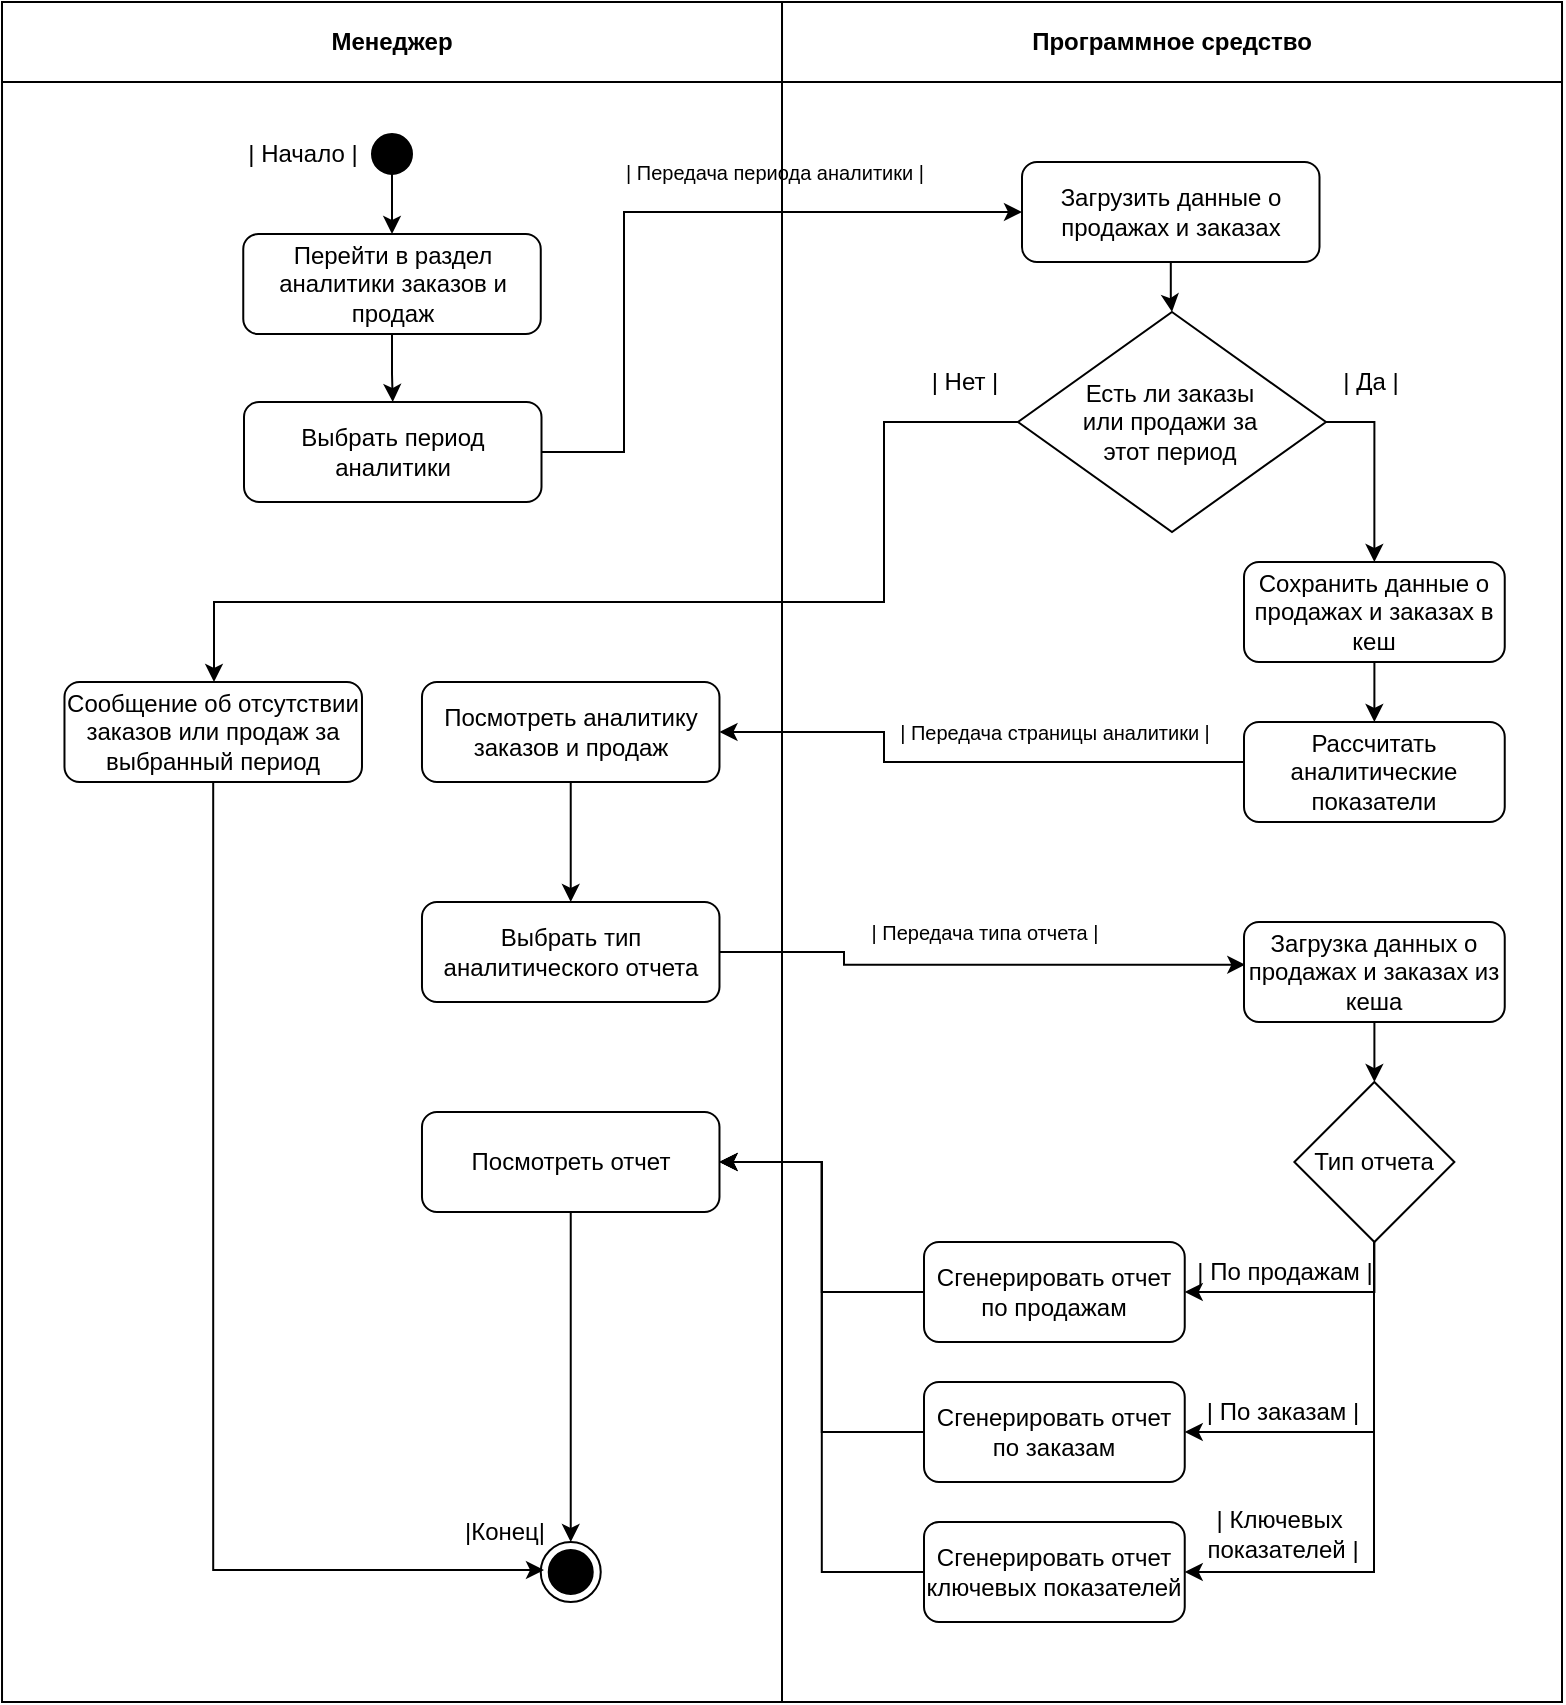 <mxfile version="27.0.6">
  <diagram name="Страница — 1" id="7XzJTnLJ_pEcVFkmM6w7">
    <mxGraphModel dx="257" dy="751" grid="1" gridSize="10" guides="1" tooltips="1" connect="1" arrows="1" fold="1" page="1" pageScale="1" pageWidth="1169" pageHeight="1654" math="0" shadow="0">
      <root>
        <mxCell id="0" />
        <mxCell id="1" parent="0" />
        <mxCell id="G5o4B2oWHST8tVnto6TA-1" value="" style="rounded=0;whiteSpace=wrap;html=1;movable=0;resizable=0;rotatable=0;deletable=0;editable=0;locked=1;connectable=0;" parent="1" vertex="1">
          <mxGeometry x="1169.01" y="40" width="390" height="810" as="geometry" />
        </mxCell>
        <mxCell id="G5o4B2oWHST8tVnto6TA-2" value="&lt;b&gt;Менеджер&lt;/b&gt;" style="rounded=0;whiteSpace=wrap;html=1;movable=0;resizable=0;rotatable=0;deletable=0;editable=0;locked=1;connectable=0;" parent="1" vertex="1">
          <mxGeometry x="1169" width="390" height="40" as="geometry" />
        </mxCell>
        <mxCell id="G5o4B2oWHST8tVnto6TA-105" value="" style="rounded=0;whiteSpace=wrap;html=1;movable=0;resizable=0;rotatable=0;deletable=0;editable=0;locked=1;connectable=0;" parent="1" vertex="1">
          <mxGeometry x="1559.0" y="40" width="390" height="810" as="geometry" />
        </mxCell>
        <mxCell id="G5o4B2oWHST8tVnto6TA-106" value="&lt;b&gt;Программное средство&lt;/b&gt;" style="rounded=0;whiteSpace=wrap;html=1;movable=0;resizable=0;rotatable=0;deletable=0;editable=0;locked=1;connectable=0;" parent="1" vertex="1">
          <mxGeometry x="1559.01" width="390" height="40" as="geometry" />
        </mxCell>
        <mxCell id="G5o4B2oWHST8tVnto6TA-3" style="edgeStyle=orthogonalEdgeStyle;rounded=0;orthogonalLoop=1;jettySize=auto;html=1;entryX=0.5;entryY=0;entryDx=0;entryDy=0;" parent="1" source="G5o4B2oWHST8tVnto6TA-4" target="G5o4B2oWHST8tVnto6TA-6" edge="1">
          <mxGeometry relative="1" as="geometry" />
        </mxCell>
        <mxCell id="G5o4B2oWHST8tVnto6TA-4" value="" style="ellipse;fillColor=strokeColor;html=1;" parent="1" vertex="1">
          <mxGeometry x="1354" y="66" width="20" height="20" as="geometry" />
        </mxCell>
        <mxCell id="G5o4B2oWHST8tVnto6TA-5" style="edgeStyle=orthogonalEdgeStyle;rounded=0;orthogonalLoop=1;jettySize=auto;html=1;entryX=0.5;entryY=0;entryDx=0;entryDy=0;" parent="1" source="G5o4B2oWHST8tVnto6TA-6" target="G5o4B2oWHST8tVnto6TA-9" edge="1">
          <mxGeometry relative="1" as="geometry">
            <mxPoint x="1364" y="196" as="targetPoint" />
          </mxGeometry>
        </mxCell>
        <mxCell id="G5o4B2oWHST8tVnto6TA-108" style="edgeStyle=orthogonalEdgeStyle;rounded=0;orthogonalLoop=1;jettySize=auto;html=1;exitX=1;exitY=0.5;exitDx=0;exitDy=0;entryX=0;entryY=0.5;entryDx=0;entryDy=0;" parent="1" source="G5o4B2oWHST8tVnto6TA-9" target="G5o4B2oWHST8tVnto6TA-107" edge="1">
          <mxGeometry relative="1" as="geometry">
            <Array as="points">
              <mxPoint x="1480" y="225" />
              <mxPoint x="1480" y="105" />
            </Array>
          </mxGeometry>
        </mxCell>
        <mxCell id="G5o4B2oWHST8tVnto6TA-6" value="Перейти в раздел аналитики заказов и продаж" style="rounded=1;whiteSpace=wrap;html=1;" parent="1" vertex="1">
          <mxGeometry x="1289.63" y="116" width="148.75" height="50" as="geometry" />
        </mxCell>
        <mxCell id="G5o4B2oWHST8tVnto6TA-7" value="| Начало |" style="text;html=1;align=center;verticalAlign=middle;resizable=0;points=[];autosize=1;strokeColor=none;fillColor=none;" parent="1" vertex="1">
          <mxGeometry x="1279" y="61" width="80" height="30" as="geometry" />
        </mxCell>
        <mxCell id="G5o4B2oWHST8tVnto6TA-9" value="Выбрать период аналитики" style="rounded=1;whiteSpace=wrap;html=1;" parent="1" vertex="1">
          <mxGeometry x="1290" y="200" width="148.75" height="50" as="geometry" />
        </mxCell>
        <mxCell id="G5o4B2oWHST8tVnto6TA-124" style="edgeStyle=orthogonalEdgeStyle;rounded=0;orthogonalLoop=1;jettySize=auto;html=1;entryX=0.005;entryY=0.427;entryDx=0;entryDy=0;entryPerimeter=0;exitX=1;exitY=0.5;exitDx=0;exitDy=0;" parent="1" source="G5o4B2oWHST8tVnto6TA-13" target="G5o4B2oWHST8tVnto6TA-123" edge="1">
          <mxGeometry relative="1" as="geometry">
            <Array as="points">
              <mxPoint x="1590" y="475" />
              <mxPoint x="1590" y="481" />
            </Array>
          </mxGeometry>
        </mxCell>
        <mxCell id="G5o4B2oWHST8tVnto6TA-13" value="Выбрать тип аналитического отчета" style="rounded=1;whiteSpace=wrap;html=1;" parent="1" vertex="1">
          <mxGeometry x="1378.99" y="450" width="148.75" height="50" as="geometry" />
        </mxCell>
        <mxCell id="G5o4B2oWHST8tVnto6TA-23" style="edgeStyle=orthogonalEdgeStyle;rounded=0;orthogonalLoop=1;jettySize=auto;html=1;entryX=0.5;entryY=0;entryDx=0;entryDy=0;" parent="1" source="G5o4B2oWHST8tVnto6TA-24" target="G5o4B2oWHST8tVnto6TA-25" edge="1">
          <mxGeometry relative="1" as="geometry" />
        </mxCell>
        <mxCell id="G5o4B2oWHST8tVnto6TA-24" value="Посмотреть отчет" style="rounded=1;whiteSpace=wrap;html=1;" parent="1" vertex="1">
          <mxGeometry x="1378.99" y="555" width="148.75" height="50" as="geometry" />
        </mxCell>
        <mxCell id="G5o4B2oWHST8tVnto6TA-25" value="" style="ellipse;html=1;shape=endState;fillColor=strokeColor;" parent="1" vertex="1">
          <mxGeometry x="1438.37" y="770" width="30" height="30" as="geometry" />
        </mxCell>
        <mxCell id="G5o4B2oWHST8tVnto6TA-26" value="|Конец|" style="text;html=1;align=center;verticalAlign=middle;resizable=0;points=[];autosize=1;strokeColor=none;fillColor=none;" parent="1" vertex="1">
          <mxGeometry x="1390.0" y="750" width="60" height="30" as="geometry" />
        </mxCell>
        <mxCell id="G5o4B2oWHST8tVnto6TA-110" style="edgeStyle=orthogonalEdgeStyle;rounded=0;orthogonalLoop=1;jettySize=auto;html=1;entryX=0.5;entryY=0;entryDx=0;entryDy=0;" parent="1" source="G5o4B2oWHST8tVnto6TA-107" target="G5o4B2oWHST8tVnto6TA-111" edge="1">
          <mxGeometry relative="1" as="geometry" />
        </mxCell>
        <mxCell id="G5o4B2oWHST8tVnto6TA-107" value="Загрузить данные о продажах и заказах" style="rounded=1;whiteSpace=wrap;html=1;" parent="1" vertex="1">
          <mxGeometry x="1679" y="80" width="148.75" height="50" as="geometry" />
        </mxCell>
        <mxCell id="G5o4B2oWHST8tVnto6TA-117" style="edgeStyle=orthogonalEdgeStyle;rounded=0;orthogonalLoop=1;jettySize=auto;html=1;entryX=0.5;entryY=0;entryDx=0;entryDy=0;" parent="1" source="G5o4B2oWHST8tVnto6TA-109" target="G5o4B2oWHST8tVnto6TA-116" edge="1">
          <mxGeometry relative="1" as="geometry" />
        </mxCell>
        <mxCell id="G5o4B2oWHST8tVnto6TA-109" value="Сохранить данные о продажах и заказах в кеш" style="rounded=1;whiteSpace=wrap;html=1;" parent="1" vertex="1">
          <mxGeometry x="1790.0" y="280" width="130.37" height="50" as="geometry" />
        </mxCell>
        <mxCell id="G5o4B2oWHST8tVnto6TA-113" style="edgeStyle=orthogonalEdgeStyle;rounded=0;orthogonalLoop=1;jettySize=auto;html=1;entryX=0.5;entryY=0;entryDx=0;entryDy=0;exitX=1;exitY=0.5;exitDx=0;exitDy=0;" parent="1" source="G5o4B2oWHST8tVnto6TA-111" target="G5o4B2oWHST8tVnto6TA-109" edge="1">
          <mxGeometry relative="1" as="geometry" />
        </mxCell>
        <mxCell id="G5o4B2oWHST8tVnto6TA-136" style="edgeStyle=orthogonalEdgeStyle;rounded=0;orthogonalLoop=1;jettySize=auto;html=1;" parent="1" target="G5o4B2oWHST8tVnto6TA-135" edge="1">
          <mxGeometry relative="1" as="geometry">
            <mxPoint x="1680" y="210" as="sourcePoint" />
            <Array as="points">
              <mxPoint x="1610" y="210" />
              <mxPoint x="1610" y="300" />
              <mxPoint x="1275" y="300" />
            </Array>
          </mxGeometry>
        </mxCell>
        <mxCell id="G5o4B2oWHST8tVnto6TA-111" value="" style="rhombus;whiteSpace=wrap;html=1;" parent="1" vertex="1">
          <mxGeometry x="1677" y="155" width="154" height="110" as="geometry" />
        </mxCell>
        <mxCell id="G5o4B2oWHST8tVnto6TA-112" value="Есть ли заказы или продажи за этот период" style="text;html=1;align=center;verticalAlign=middle;whiteSpace=wrap;rounded=0;" parent="1" vertex="1">
          <mxGeometry x="1705.38" y="195" width="95.99" height="30" as="geometry" />
        </mxCell>
        <mxCell id="G5o4B2oWHST8tVnto6TA-114" value="| Да |" style="text;html=1;align=center;verticalAlign=middle;resizable=0;points=[];autosize=1;strokeColor=none;fillColor=none;" parent="1" vertex="1">
          <mxGeometry x="1827.75" y="175" width="50" height="30" as="geometry" />
        </mxCell>
        <mxCell id="G5o4B2oWHST8tVnto6TA-115" value="| Нет |" style="text;html=1;align=center;verticalAlign=middle;resizable=0;points=[];autosize=1;strokeColor=none;fillColor=none;" parent="1" vertex="1">
          <mxGeometry x="1620" y="175" width="60" height="30" as="geometry" />
        </mxCell>
        <mxCell id="G5o4B2oWHST8tVnto6TA-119" style="edgeStyle=orthogonalEdgeStyle;rounded=0;orthogonalLoop=1;jettySize=auto;html=1;entryX=1;entryY=0.5;entryDx=0;entryDy=0;" parent="1" target="G5o4B2oWHST8tVnto6TA-118" edge="1">
          <mxGeometry relative="1" as="geometry">
            <mxPoint x="1790" y="380" as="sourcePoint" />
            <Array as="points">
              <mxPoint x="1610" y="380" />
              <mxPoint x="1610" y="365" />
            </Array>
          </mxGeometry>
        </mxCell>
        <mxCell id="G5o4B2oWHST8tVnto6TA-116" value="Рассчитать аналитические показатели" style="rounded=1;whiteSpace=wrap;html=1;" parent="1" vertex="1">
          <mxGeometry x="1790.0" y="360" width="130.37" height="50" as="geometry" />
        </mxCell>
        <mxCell id="G5o4B2oWHST8tVnto6TA-120" style="edgeStyle=orthogonalEdgeStyle;rounded=0;orthogonalLoop=1;jettySize=auto;html=1;entryX=0.5;entryY=0;entryDx=0;entryDy=0;" parent="1" source="G5o4B2oWHST8tVnto6TA-118" target="G5o4B2oWHST8tVnto6TA-13" edge="1">
          <mxGeometry relative="1" as="geometry" />
        </mxCell>
        <mxCell id="G5o4B2oWHST8tVnto6TA-118" value="Посмотреть аналитику заказов и продаж" style="rounded=1;whiteSpace=wrap;html=1;" parent="1" vertex="1">
          <mxGeometry x="1378.99" y="340" width="148.75" height="50" as="geometry" />
        </mxCell>
        <mxCell id="G5o4B2oWHST8tVnto6TA-121" value="| Передача периода аналитики |" style="text;html=1;align=center;verticalAlign=middle;resizable=0;points=[];autosize=1;strokeColor=none;fillColor=none;fontSize=10;" parent="1" vertex="1">
          <mxGeometry x="1470" y="70" width="170" height="30" as="geometry" />
        </mxCell>
        <mxCell id="G5o4B2oWHST8tVnto6TA-122" value="| Передача страницы аналитики |" style="text;html=1;align=center;verticalAlign=middle;resizable=0;points=[];autosize=1;strokeColor=none;fillColor=none;fontSize=10;" parent="1" vertex="1">
          <mxGeometry x="1605.19" y="350" width="180" height="30" as="geometry" />
        </mxCell>
        <mxCell id="G5o4B2oWHST8tVnto6TA-127" style="edgeStyle=orthogonalEdgeStyle;rounded=0;orthogonalLoop=1;jettySize=auto;html=1;" parent="1" source="G5o4B2oWHST8tVnto6TA-123" target="G5o4B2oWHST8tVnto6TA-126" edge="1">
          <mxGeometry relative="1" as="geometry" />
        </mxCell>
        <mxCell id="G5o4B2oWHST8tVnto6TA-123" value="Загрузка данных о продажах и заказах из кеша" style="rounded=1;whiteSpace=wrap;html=1;" parent="1" vertex="1">
          <mxGeometry x="1790.0" y="460" width="130.37" height="50" as="geometry" />
        </mxCell>
        <mxCell id="G5o4B2oWHST8tVnto6TA-125" value="| Передача типа отчета |" style="text;html=1;align=center;verticalAlign=middle;resizable=0;points=[];autosize=1;strokeColor=none;fillColor=none;fontSize=10;" parent="1" vertex="1">
          <mxGeometry x="1590" y="450" width="140" height="30" as="geometry" />
        </mxCell>
        <mxCell id="G5o4B2oWHST8tVnto6TA-129" style="edgeStyle=orthogonalEdgeStyle;rounded=0;orthogonalLoop=1;jettySize=auto;html=1;exitX=0.5;exitY=1;exitDx=0;exitDy=0;" parent="1" source="G5o4B2oWHST8tVnto6TA-126" target="G5o4B2oWHST8tVnto6TA-128" edge="1">
          <mxGeometry relative="1" as="geometry">
            <mxPoint x="1850" y="620" as="sourcePoint" />
            <Array as="points">
              <mxPoint x="1855" y="645" />
            </Array>
          </mxGeometry>
        </mxCell>
        <mxCell id="G5o4B2oWHST8tVnto6TA-126" value="Тип отчета" style="rhombus;whiteSpace=wrap;html=1;" parent="1" vertex="1">
          <mxGeometry x="1815.19" y="540" width="80" height="80" as="geometry" />
        </mxCell>
        <mxCell id="G5o4B2oWHST8tVnto6TA-138" style="edgeStyle=orthogonalEdgeStyle;rounded=0;orthogonalLoop=1;jettySize=auto;html=1;entryX=1;entryY=0.5;entryDx=0;entryDy=0;" parent="1" source="G5o4B2oWHST8tVnto6TA-128" target="G5o4B2oWHST8tVnto6TA-24" edge="1">
          <mxGeometry relative="1" as="geometry" />
        </mxCell>
        <mxCell id="G5o4B2oWHST8tVnto6TA-128" value="Сгенерировать отчет по продажам" style="rounded=1;whiteSpace=wrap;html=1;" parent="1" vertex="1">
          <mxGeometry x="1630" y="620" width="130.37" height="50" as="geometry" />
        </mxCell>
        <mxCell id="G5o4B2oWHST8tVnto6TA-139" style="edgeStyle=orthogonalEdgeStyle;rounded=0;orthogonalLoop=1;jettySize=auto;html=1;entryX=1;entryY=0.5;entryDx=0;entryDy=0;" parent="1" source="G5o4B2oWHST8tVnto6TA-130" target="G5o4B2oWHST8tVnto6TA-24" edge="1">
          <mxGeometry relative="1" as="geometry" />
        </mxCell>
        <mxCell id="G5o4B2oWHST8tVnto6TA-130" value="Сгенерировать отчет по заказам" style="rounded=1;whiteSpace=wrap;html=1;" parent="1" vertex="1">
          <mxGeometry x="1630" y="690" width="130.37" height="50" as="geometry" />
        </mxCell>
        <mxCell id="G5o4B2oWHST8tVnto6TA-141" style="edgeStyle=orthogonalEdgeStyle;rounded=0;orthogonalLoop=1;jettySize=auto;html=1;entryX=1;entryY=0.5;entryDx=0;entryDy=0;" parent="1" source="G5o4B2oWHST8tVnto6TA-131" target="G5o4B2oWHST8tVnto6TA-24" edge="1">
          <mxGeometry relative="1" as="geometry" />
        </mxCell>
        <mxCell id="G5o4B2oWHST8tVnto6TA-131" value="Сгенерировать отчет ключевых показателей" style="rounded=1;whiteSpace=wrap;html=1;" parent="1" vertex="1">
          <mxGeometry x="1630" y="760" width="130.37" height="50" as="geometry" />
        </mxCell>
        <mxCell id="G5o4B2oWHST8tVnto6TA-132" style="edgeStyle=orthogonalEdgeStyle;rounded=0;orthogonalLoop=1;jettySize=auto;html=1;" parent="1" edge="1">
          <mxGeometry relative="1" as="geometry">
            <mxPoint x="1855" y="620" as="sourcePoint" />
            <mxPoint x="1760.37" y="715" as="targetPoint" />
            <Array as="points">
              <mxPoint x="1855.37" y="715" />
            </Array>
          </mxGeometry>
        </mxCell>
        <mxCell id="G5o4B2oWHST8tVnto6TA-133" style="edgeStyle=orthogonalEdgeStyle;rounded=0;orthogonalLoop=1;jettySize=auto;html=1;" parent="1" edge="1">
          <mxGeometry relative="1" as="geometry">
            <mxPoint x="1855" y="690" as="sourcePoint" />
            <mxPoint x="1760.37" y="785" as="targetPoint" />
            <Array as="points">
              <mxPoint x="1855.37" y="785" />
            </Array>
          </mxGeometry>
        </mxCell>
        <mxCell id="G5o4B2oWHST8tVnto6TA-134" value="| По продажам |" style="text;html=1;align=center;verticalAlign=middle;resizable=0;points=[];autosize=1;strokeColor=none;fillColor=none;" parent="1" vertex="1">
          <mxGeometry x="1755" y="620" width="110" height="30" as="geometry" />
        </mxCell>
        <mxCell id="G5o4B2oWHST8tVnto6TA-137" style="edgeStyle=orthogonalEdgeStyle;rounded=0;orthogonalLoop=1;jettySize=auto;html=1;" parent="1" source="G5o4B2oWHST8tVnto6TA-135" edge="1">
          <mxGeometry relative="1" as="geometry">
            <mxPoint x="1440" y="784" as="targetPoint" />
            <Array as="points">
              <mxPoint x="1275" y="784" />
            </Array>
          </mxGeometry>
        </mxCell>
        <mxCell id="G5o4B2oWHST8tVnto6TA-135" value="Сообщение об отсутствии заказов или продаж за выбранный период" style="rounded=1;whiteSpace=wrap;html=1;" parent="1" vertex="1">
          <mxGeometry x="1200.24" y="340" width="148.75" height="50" as="geometry" />
        </mxCell>
        <mxCell id="VzELyD121W7uZ_1xfm90-1" value="| По заказам |" style="text;html=1;align=center;verticalAlign=middle;resizable=0;points=[];autosize=1;strokeColor=none;fillColor=none;" vertex="1" parent="1">
          <mxGeometry x="1759" y="690" width="100" height="30" as="geometry" />
        </mxCell>
        <mxCell id="VzELyD121W7uZ_1xfm90-2" value="| Ключевых&amp;nbsp;&lt;div&gt;показателей |&lt;/div&gt;" style="text;html=1;align=center;verticalAlign=middle;resizable=0;points=[];autosize=1;strokeColor=none;fillColor=none;" vertex="1" parent="1">
          <mxGeometry x="1759" y="746" width="100" height="40" as="geometry" />
        </mxCell>
      </root>
    </mxGraphModel>
  </diagram>
</mxfile>
